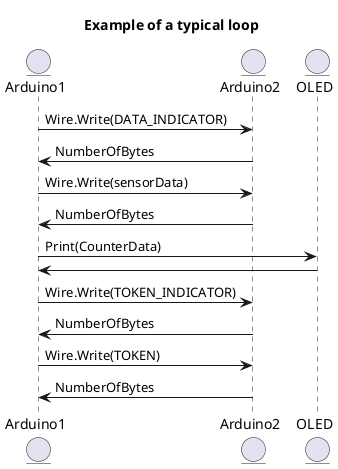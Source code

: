 @startuml Token_Passing

Title Example of a typical loop

Entity Arduino1
Entity Arduino2
Entity OLED


Arduino1 -> Arduino2 : Wire.Write(DATA_INDICATOR)
Arduino2 -> Arduino1 : NumberOfBytes

Arduino1 -> Arduino2 : Wire.Write(sensorData)
Arduino2 -> Arduino1 : NumberOfBytes

Arduino1 -> OLED : Print(CounterData)
OLED -> Arduino1

Arduino1 -> Arduino2 : Wire.Write(TOKEN_INDICATOR)
Arduino2 -> Arduino1 : NumberOfBytes

Arduino1 -> Arduino2 : Wire.Write(TOKEN)
Arduino2 -> Arduino1 : NumberOfBytes
@enduml

@startuml MessageProtocol

Title MessageProtocol

scale 1 as 30 pixels

concise "Message" as MSG

@0
MSG is Indicator

@8
MSG is Data

@16
MSG is {hidden}

@enduml


